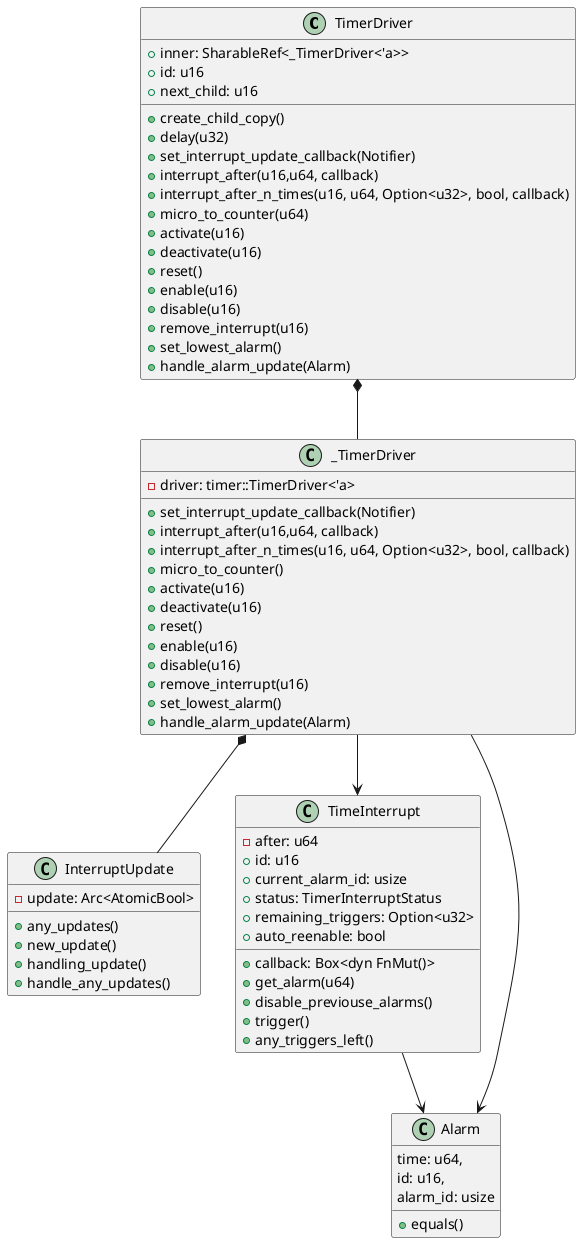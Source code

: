 @startuml Timer Driver

class TimerDriver{
    +inner: SharableRef<_TimerDriver<'a>>
    +id: u16
    +next_child: u16
    +create_child_copy()
    +delay(u32)
    +set_interrupt_update_callback(Notifier)
    +interrupt_after(u16,u64, callback)
    +interrupt_after_n_times(u16, u64, Option<u32>, bool, callback)
    +micro_to_counter(u64)
    +activate(u16)
    +deactivate(u16)
    +reset()
    +enable(u16)
    +disable(u16)
    +remove_interrupt(u16)
    +set_lowest_alarm()
    +handle_alarm_update(Alarm)
}

class _TimerDriver{
    -driver: timer::TimerDriver<'a>
    +set_interrupt_update_callback(Notifier)
    +interrupt_after(u16,u64, callback)
    +interrupt_after_n_times(u16, u64, Option<u32>, bool, callback)
    +micro_to_counter()
    +activate(u16)
    +deactivate(u16)
    +reset()
    +enable(u16)
    +disable(u16)
    +remove_interrupt(u16)
    +set_lowest_alarm()
    +handle_alarm_update(Alarm)
}

class InterruptUpdate{
    -update: Arc<AtomicBool>
    +any_updates()
    +new_update()
    +handling_update()
    +handle_any_updates()
}

class TimeInterrupt{
    -after: u64
    +id: u16
    +current_alarm_id: usize
    +status: TimerInterruptStatus
    +remaining_triggers: Option<u32>
    +auto_reenable: bool
    +callback: Box<dyn FnMut()>
    +get_alarm(u64)
    +disable_previouse_alarms()
    +trigger()
    +any_triggers_left()
}

class Alarm{
    time: u64,
    id: u16,
    alarm_id: usize
    +equals()
}

TimerDriver *-- _TimerDriver
_TimerDriver *-- InterruptUpdate
_TimerDriver --> TimeInterrupt
_TimerDriver --> Alarm
TimeInterrupt --> Alarm


@enduml